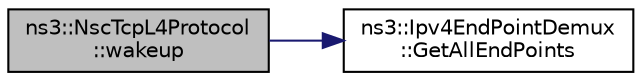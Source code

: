 digraph "ns3::NscTcpL4Protocol::wakeup"
{
 // LATEX_PDF_SIZE
  edge [fontname="Helvetica",fontsize="10",labelfontname="Helvetica",labelfontsize="10"];
  node [fontname="Helvetica",fontsize="10",shape=record];
  rankdir="LR";
  Node1 [label="ns3::NscTcpL4Protocol\l::wakeup",height=0.2,width=0.4,color="black", fillcolor="grey75", style="filled", fontcolor="black",tooltip="Called by the NSC stack whenever something of interest has happened."];
  Node1 -> Node2 [color="midnightblue",fontsize="10",style="solid",fontname="Helvetica"];
  Node2 [label="ns3::Ipv4EndPointDemux\l::GetAllEndPoints",height=0.2,width=0.4,color="black", fillcolor="white", style="filled",URL="$classns3_1_1_ipv4_end_point_demux.html#a47fe377300406d38259f176179b71cd6",tooltip="Get the entire list of end points registered."];
}
